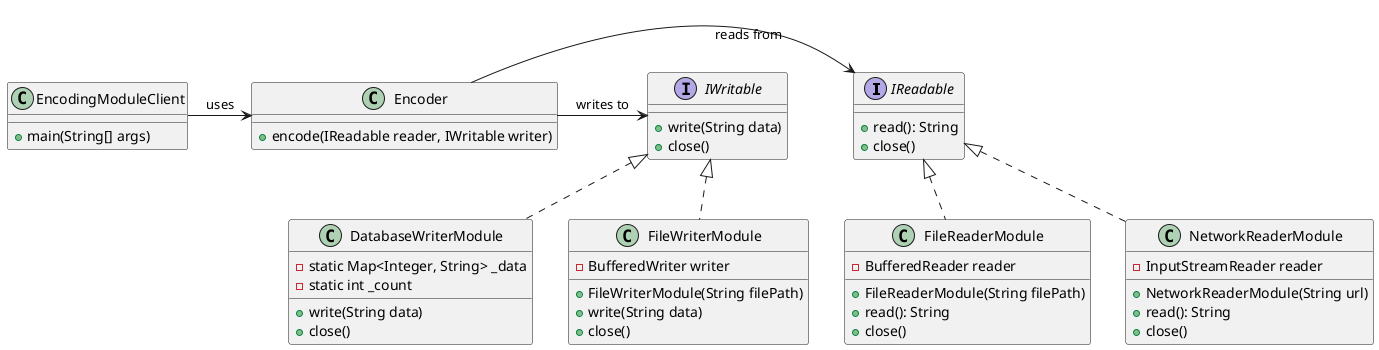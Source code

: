 @startuml
interface IReadable {
    +read(): String
    +close()
}

interface IWritable {
    +write(String data)
    +close()
}

class DatabaseWriterModule implements IWritable {
    -static Map<Integer, String> _data
    -static int _count
    +write(String data)
    +close()
}

class Encoder {
    +encode(IReadable reader, IWritable writer)
}

class EncodingModuleClient {
    +main(String[] args)
}

class FileReaderModule implements IReadable {
    -BufferedReader reader
    +FileReaderModule(String filePath)
    +read(): String
    +close()
}

class FileWriterModule implements IWritable {
    -BufferedWriter writer
    +FileWriterModule(String filePath)
    +write(String data)
    +close()
}

class NetworkReaderModule implements IReadable {
    -InputStreamReader reader
    +NetworkReaderModule(String url)
    +read(): String
    +close()
}

EncodingModuleClient -> Encoder : uses
Encoder -> IReadable : reads from
Encoder -> IWritable : writes to
@enduml
